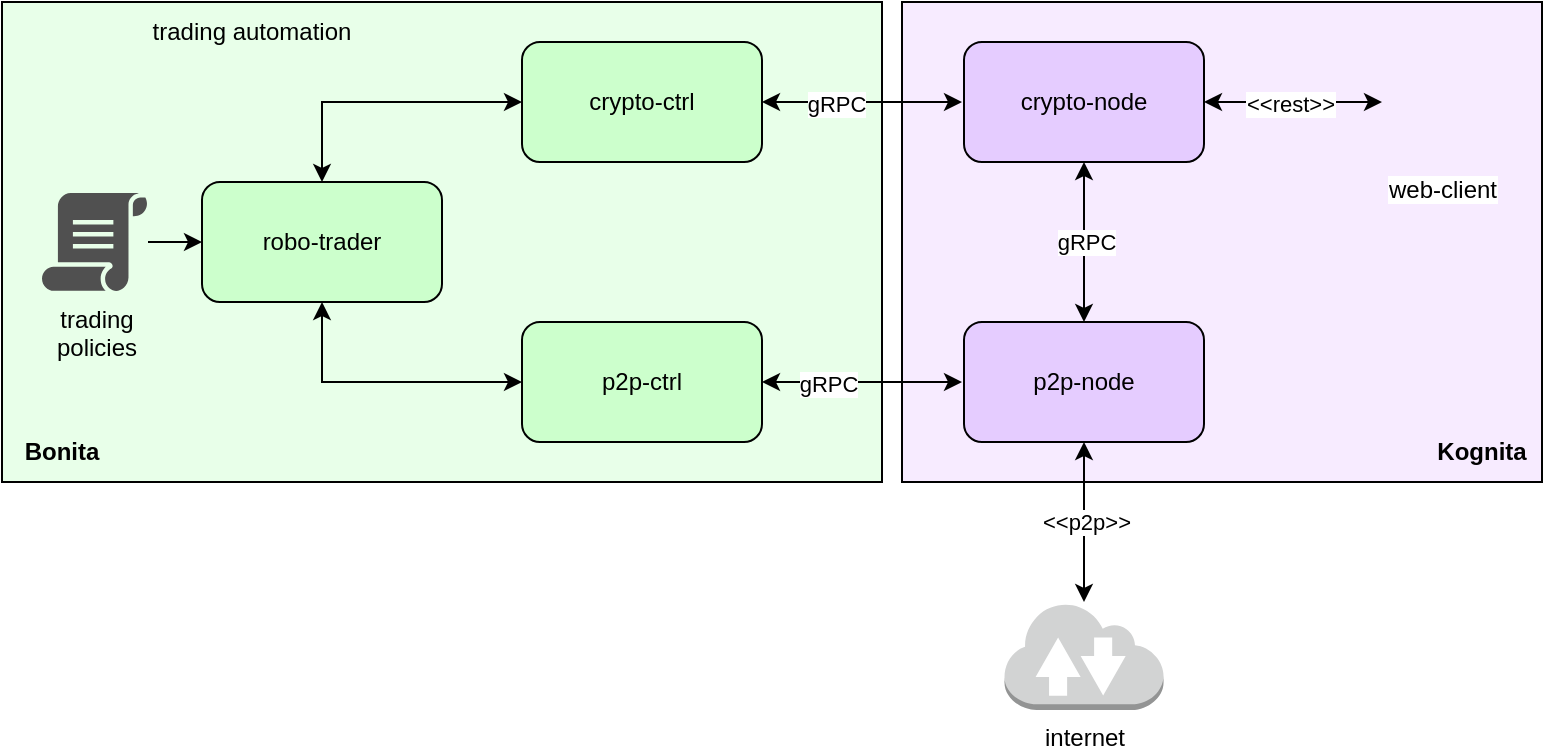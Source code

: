 <mxfile version="21.3.2" type="device">
  <diagram name="Page-1" id="we416D_yqi3mpdZeRW4C">
    <mxGraphModel dx="2069" dy="831" grid="1" gridSize="10" guides="1" tooltips="1" connect="1" arrows="1" fold="1" page="1" pageScale="1" pageWidth="827" pageHeight="1169" math="0" shadow="0">
      <root>
        <mxCell id="0" />
        <mxCell id="1" parent="0" />
        <mxCell id="_jGsOZxFZmj6J6y8ooqI-25" value="" style="rounded=0;whiteSpace=wrap;html=1;fillColor=#F7EBFF;" vertex="1" parent="1">
          <mxGeometry x="150" y="160" width="320" height="240" as="geometry" />
        </mxCell>
        <mxCell id="_jGsOZxFZmj6J6y8ooqI-13" value="" style="rounded=0;whiteSpace=wrap;html=1;fillColor=#E8FFE9;" vertex="1" parent="1">
          <mxGeometry x="-300" y="160" width="440" height="240" as="geometry" />
        </mxCell>
        <mxCell id="_jGsOZxFZmj6J6y8ooqI-1" value="p2p-node" style="rounded=1;whiteSpace=wrap;html=1;fillColor=#E5CCFF;" vertex="1" parent="1">
          <mxGeometry x="181" y="320" width="120" height="60" as="geometry" />
        </mxCell>
        <mxCell id="_jGsOZxFZmj6J6y8ooqI-2" value="crypto-node" style="rounded=1;whiteSpace=wrap;html=1;fillColor=#E5CCFF;" vertex="1" parent="1">
          <mxGeometry x="181" y="180" width="120" height="60" as="geometry" />
        </mxCell>
        <mxCell id="_jGsOZxFZmj6J6y8ooqI-3" value="web-client" style="shape=image;html=1;verticalAlign=top;verticalLabelPosition=bottom;labelBackgroundColor=#ffffff;imageAspect=0;aspect=fixed;image=https://cdn1.iconfinder.com/data/icons/ionicons-fill-vol-2/512/logo-firefox-128.png" vertex="1" parent="1">
          <mxGeometry x="390" y="180" width="60" height="60" as="geometry" />
        </mxCell>
        <mxCell id="_jGsOZxFZmj6J6y8ooqI-4" value="internet" style="outlineConnect=0;dashed=0;verticalLabelPosition=bottom;verticalAlign=top;align=center;html=1;shape=mxgraph.aws3.internet_2;fillColor=#D2D3D3;gradientColor=none;" vertex="1" parent="1">
          <mxGeometry x="201.25" y="460" width="79.5" height="54" as="geometry" />
        </mxCell>
        <mxCell id="_jGsOZxFZmj6J6y8ooqI-5" value="" style="endArrow=classic;startArrow=classic;html=1;rounded=0;exitX=0.5;exitY=0;exitDx=0;exitDy=0;entryX=0.5;entryY=1;entryDx=0;entryDy=0;" edge="1" parent="1" source="_jGsOZxFZmj6J6y8ooqI-1" target="_jGsOZxFZmj6J6y8ooqI-2">
          <mxGeometry width="50" height="50" relative="1" as="geometry">
            <mxPoint x="210" y="310" as="sourcePoint" />
            <mxPoint x="260" y="260" as="targetPoint" />
          </mxGeometry>
        </mxCell>
        <mxCell id="_jGsOZxFZmj6J6y8ooqI-20" value="gRPC" style="edgeLabel;html=1;align=center;verticalAlign=middle;resizable=0;points=[];" vertex="1" connectable="0" parent="_jGsOZxFZmj6J6y8ooqI-5">
          <mxGeometry y="-1" relative="1" as="geometry">
            <mxPoint as="offset" />
          </mxGeometry>
        </mxCell>
        <mxCell id="_jGsOZxFZmj6J6y8ooqI-6" value="" style="endArrow=classic;startArrow=classic;html=1;rounded=0;exitX=1;exitY=0.5;exitDx=0;exitDy=0;entryX=0;entryY=0.5;entryDx=0;entryDy=0;" edge="1" parent="1" source="_jGsOZxFZmj6J6y8ooqI-2" target="_jGsOZxFZmj6J6y8ooqI-3">
          <mxGeometry width="50" height="50" relative="1" as="geometry">
            <mxPoint x="320" y="160" as="sourcePoint" />
            <mxPoint x="370" y="110" as="targetPoint" />
          </mxGeometry>
        </mxCell>
        <mxCell id="_jGsOZxFZmj6J6y8ooqI-21" value="&amp;lt;&amp;lt;rest&amp;gt;&amp;gt;" style="edgeLabel;html=1;align=center;verticalAlign=middle;resizable=0;points=[];" vertex="1" connectable="0" parent="_jGsOZxFZmj6J6y8ooqI-6">
          <mxGeometry x="-0.034" y="-1" relative="1" as="geometry">
            <mxPoint as="offset" />
          </mxGeometry>
        </mxCell>
        <mxCell id="_jGsOZxFZmj6J6y8ooqI-7" value="" style="endArrow=classic;startArrow=classic;html=1;rounded=0;entryX=0.5;entryY=1;entryDx=0;entryDy=0;" edge="1" parent="1" source="_jGsOZxFZmj6J6y8ooqI-4" target="_jGsOZxFZmj6J6y8ooqI-1">
          <mxGeometry width="50" height="50" relative="1" as="geometry">
            <mxPoint x="260" y="460" as="sourcePoint" />
            <mxPoint x="310" y="410" as="targetPoint" />
          </mxGeometry>
        </mxCell>
        <mxCell id="_jGsOZxFZmj6J6y8ooqI-24" value="&amp;lt;&amp;lt;p2p&amp;gt;&amp;gt;" style="edgeLabel;html=1;align=center;verticalAlign=middle;resizable=0;points=[];" vertex="1" connectable="0" parent="_jGsOZxFZmj6J6y8ooqI-7">
          <mxGeometry y="-1" relative="1" as="geometry">
            <mxPoint as="offset" />
          </mxGeometry>
        </mxCell>
        <mxCell id="_jGsOZxFZmj6J6y8ooqI-8" value="p2p-ctrl" style="rounded=1;whiteSpace=wrap;html=1;fillColor=#CCFFCC;" vertex="1" parent="1">
          <mxGeometry x="-40" y="320" width="120" height="60" as="geometry" />
        </mxCell>
        <mxCell id="_jGsOZxFZmj6J6y8ooqI-9" value="" style="endArrow=classic;startArrow=classic;html=1;rounded=0;exitX=1;exitY=0.5;exitDx=0;exitDy=0;" edge="1" parent="1" source="_jGsOZxFZmj6J6y8ooqI-8">
          <mxGeometry width="50" height="50" relative="1" as="geometry">
            <mxPoint x="100" y="340" as="sourcePoint" />
            <mxPoint x="180" y="350" as="targetPoint" />
          </mxGeometry>
        </mxCell>
        <mxCell id="_jGsOZxFZmj6J6y8ooqI-23" value="gRPC" style="edgeLabel;html=1;align=center;verticalAlign=middle;resizable=0;points=[];" vertex="1" connectable="0" parent="_jGsOZxFZmj6J6y8ooqI-9">
          <mxGeometry x="-0.34" y="-1" relative="1" as="geometry">
            <mxPoint as="offset" />
          </mxGeometry>
        </mxCell>
        <mxCell id="_jGsOZxFZmj6J6y8ooqI-10" value="crypto-ctrl" style="rounded=1;whiteSpace=wrap;html=1;fillColor=#CCFFCC;" vertex="1" parent="1">
          <mxGeometry x="-40" y="180" width="120" height="60" as="geometry" />
        </mxCell>
        <mxCell id="_jGsOZxFZmj6J6y8ooqI-11" value="" style="endArrow=classic;startArrow=classic;html=1;rounded=0;exitX=1;exitY=0.5;exitDx=0;exitDy=0;" edge="1" parent="1" source="_jGsOZxFZmj6J6y8ooqI-10">
          <mxGeometry width="50" height="50" relative="1" as="geometry">
            <mxPoint x="140" y="160" as="sourcePoint" />
            <mxPoint x="180" y="210" as="targetPoint" />
          </mxGeometry>
        </mxCell>
        <mxCell id="_jGsOZxFZmj6J6y8ooqI-22" value="gRPC" style="edgeLabel;html=1;align=center;verticalAlign=middle;resizable=0;points=[];" vertex="1" connectable="0" parent="_jGsOZxFZmj6J6y8ooqI-11">
          <mxGeometry x="-0.26" y="-1" relative="1" as="geometry">
            <mxPoint as="offset" />
          </mxGeometry>
        </mxCell>
        <mxCell id="_jGsOZxFZmj6J6y8ooqI-12" value="robo-trader" style="rounded=1;whiteSpace=wrap;html=1;fillColor=#CCFFCC;" vertex="1" parent="1">
          <mxGeometry x="-200" y="250" width="120" height="60" as="geometry" />
        </mxCell>
        <mxCell id="_jGsOZxFZmj6J6y8ooqI-14" value="" style="endArrow=classic;startArrow=classic;html=1;rounded=0;exitX=0;exitY=0.5;exitDx=0;exitDy=0;entryX=0.5;entryY=0;entryDx=0;entryDy=0;edgeStyle=orthogonalEdgeStyle;" edge="1" parent="1" source="_jGsOZxFZmj6J6y8ooqI-10" target="_jGsOZxFZmj6J6y8ooqI-12">
          <mxGeometry width="50" height="50" relative="1" as="geometry">
            <mxPoint x="-160" y="230" as="sourcePoint" />
            <mxPoint x="-110" y="180" as="targetPoint" />
          </mxGeometry>
        </mxCell>
        <mxCell id="_jGsOZxFZmj6J6y8ooqI-15" value="" style="endArrow=classic;startArrow=classic;html=1;rounded=0;entryX=0;entryY=0.5;entryDx=0;entryDy=0;exitX=0.5;exitY=1;exitDx=0;exitDy=0;edgeStyle=orthogonalEdgeStyle;" edge="1" parent="1" source="_jGsOZxFZmj6J6y8ooqI-12" target="_jGsOZxFZmj6J6y8ooqI-8">
          <mxGeometry width="50" height="50" relative="1" as="geometry">
            <mxPoint x="-160" y="380" as="sourcePoint" />
            <mxPoint x="-110" y="330" as="targetPoint" />
          </mxGeometry>
        </mxCell>
        <mxCell id="_jGsOZxFZmj6J6y8ooqI-16" value="trading&lt;br&gt;policies" style="sketch=0;pointerEvents=1;shadow=0;dashed=0;html=1;strokeColor=none;fillColor=#505050;labelPosition=center;verticalLabelPosition=bottom;verticalAlign=top;outlineConnect=0;align=center;shape=mxgraph.office.concepts.script;" vertex="1" parent="1">
          <mxGeometry x="-280" y="255.5" width="53" height="49" as="geometry" />
        </mxCell>
        <mxCell id="_jGsOZxFZmj6J6y8ooqI-17" value="" style="endArrow=classic;html=1;rounded=0;entryX=0;entryY=0.5;entryDx=0;entryDy=0;" edge="1" parent="1" source="_jGsOZxFZmj6J6y8ooqI-16" target="_jGsOZxFZmj6J6y8ooqI-12">
          <mxGeometry width="50" height="50" relative="1" as="geometry">
            <mxPoint x="-260" y="290" as="sourcePoint" />
            <mxPoint x="-210" y="240" as="targetPoint" />
          </mxGeometry>
        </mxCell>
        <mxCell id="_jGsOZxFZmj6J6y8ooqI-18" value="trading automation" style="text;html=1;strokeColor=none;fillColor=none;align=center;verticalAlign=middle;whiteSpace=wrap;rounded=0;" vertex="1" parent="1">
          <mxGeometry x="-260" y="160" width="170" height="30" as="geometry" />
        </mxCell>
        <mxCell id="_jGsOZxFZmj6J6y8ooqI-26" value="&lt;b&gt;Kognita&lt;/b&gt;" style="text;html=1;strokeColor=none;fillColor=none;align=center;verticalAlign=middle;whiteSpace=wrap;rounded=0;" vertex="1" parent="1">
          <mxGeometry x="410" y="370" width="60" height="30" as="geometry" />
        </mxCell>
        <mxCell id="_jGsOZxFZmj6J6y8ooqI-27" value="&lt;b&gt;Bonita&lt;/b&gt;" style="text;html=1;strokeColor=none;fillColor=none;align=center;verticalAlign=middle;whiteSpace=wrap;rounded=0;" vertex="1" parent="1">
          <mxGeometry x="-300" y="370" width="60" height="30" as="geometry" />
        </mxCell>
      </root>
    </mxGraphModel>
  </diagram>
</mxfile>
